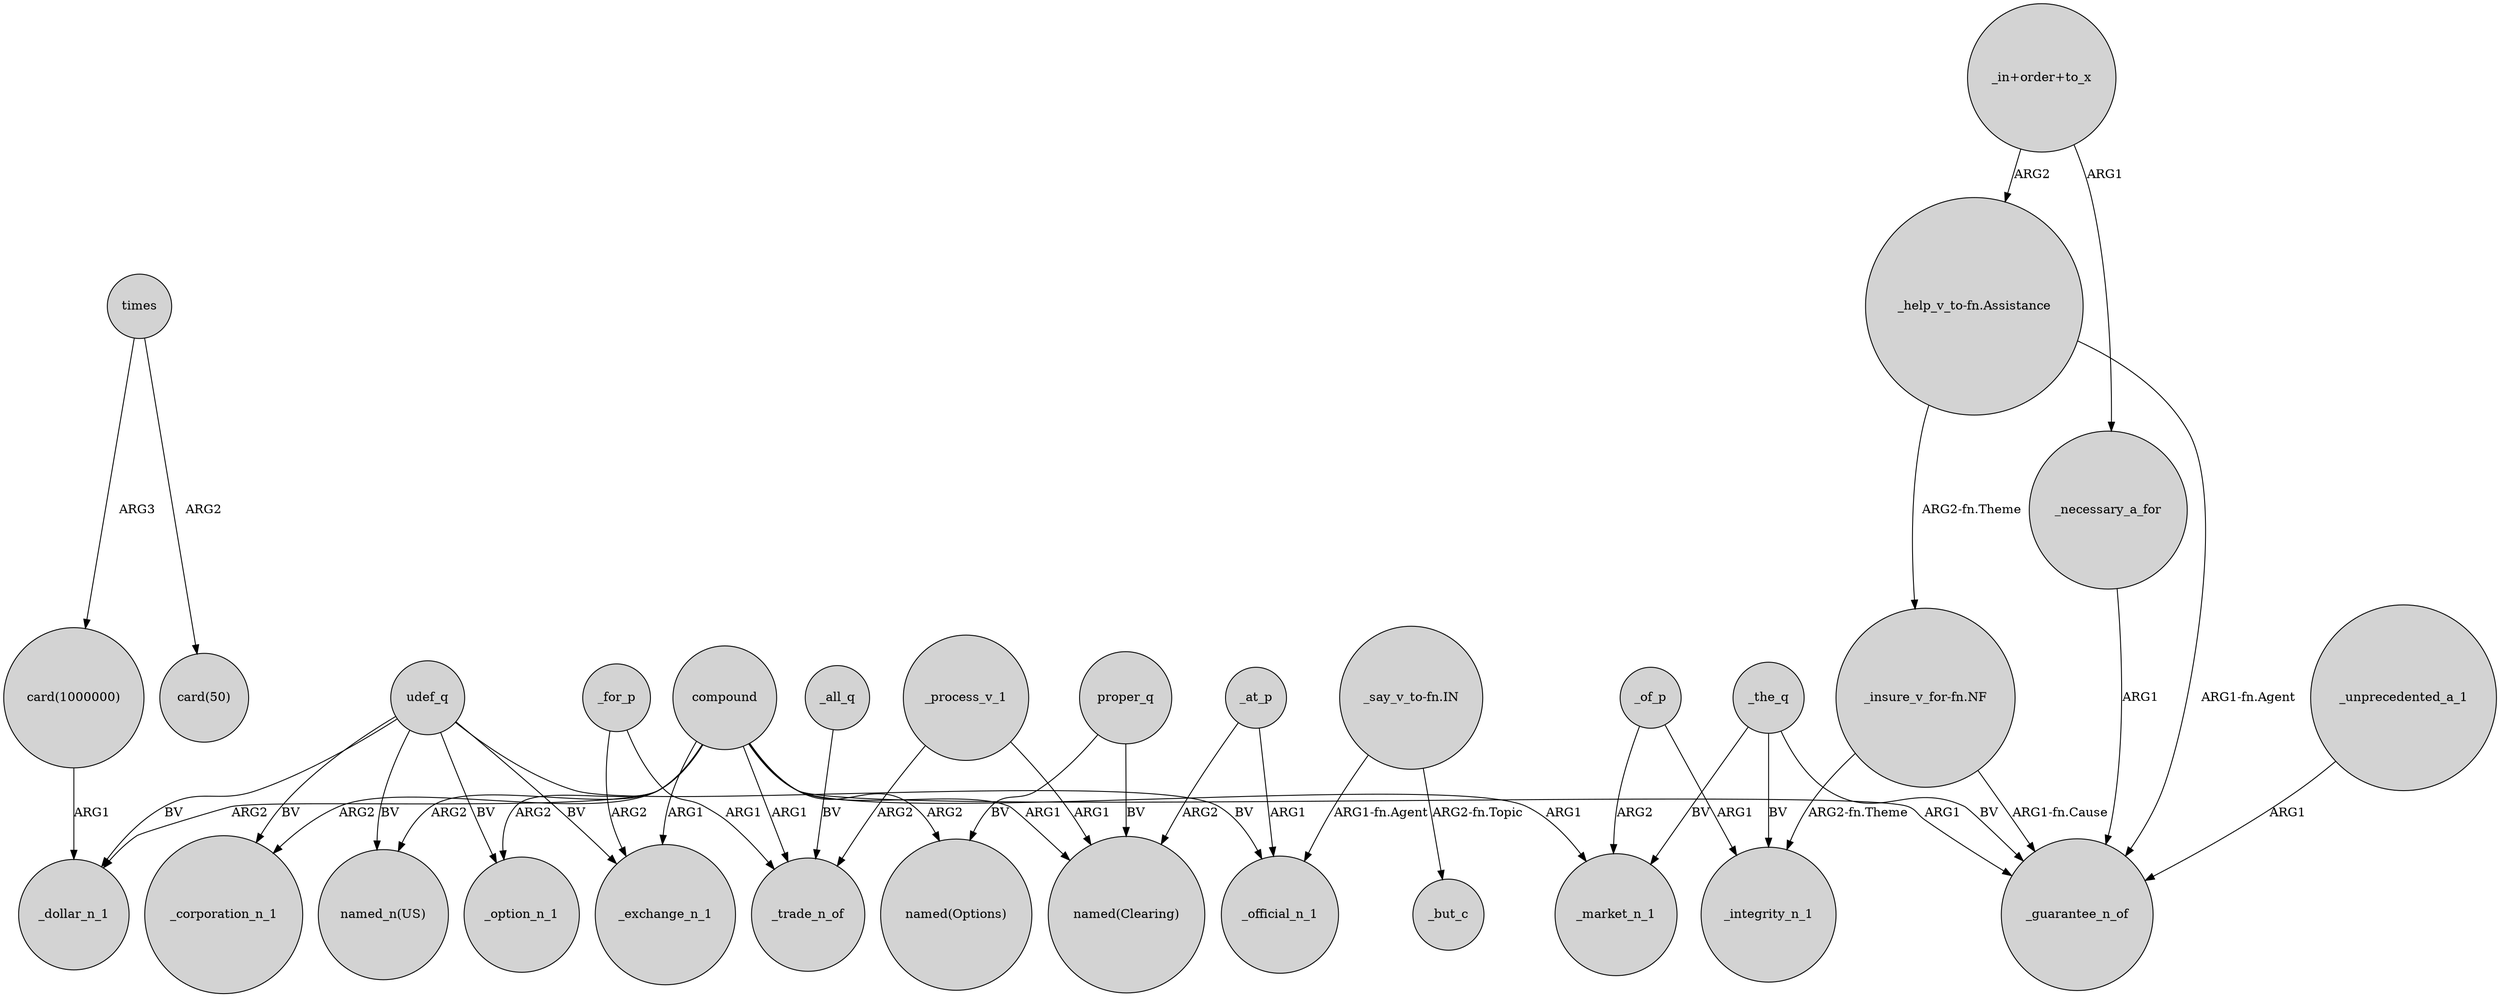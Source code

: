 digraph {
	node [shape=circle style=filled]
	times -> "card(50)" [label=ARG2]
	"card(1000000)" -> _dollar_n_1 [label=ARG1]
	udef_q -> "named_n(US)" [label=BV]
	compound -> "named(Options)" [label=ARG2]
	udef_q -> _option_n_1 [label=BV]
	compound -> "named(Clearing)" [label=ARG1]
	"_say_v_to-fn.IN" -> _official_n_1 [label="ARG1-fn.Agent"]
	compound -> _trade_n_of [label=ARG1]
	compound -> _corporation_n_1 [label=ARG2]
	"_insure_v_for-fn.NF" -> _guarantee_n_of [label="ARG1-fn.Cause"]
	_necessary_a_for -> _guarantee_n_of [label=ARG1]
	_unprecedented_a_1 -> _guarantee_n_of [label=ARG1]
	_the_q -> _guarantee_n_of [label=BV]
	compound -> "named_n(US)" [label=ARG2]
	"_help_v_to-fn.Assistance" -> _guarantee_n_of [label="ARG1-fn.Agent"]
	_of_p -> _market_n_1 [label=ARG2]
	"_say_v_to-fn.IN" -> _but_c [label="ARG2-fn.Topic"]
	udef_q -> _corporation_n_1 [label=BV]
	compound -> _option_n_1 [label=ARG2]
	_for_p -> _exchange_n_1 [label=ARG2]
	_process_v_1 -> "named(Clearing)" [label=ARG1]
	_at_p -> "named(Clearing)" [label=ARG2]
	udef_q -> _official_n_1 [label=BV]
	compound -> _exchange_n_1 [label=ARG1]
	times -> "card(1000000)" [label=ARG3]
	"_insure_v_for-fn.NF" -> _integrity_n_1 [label="ARG2-fn.Theme"]
	_the_q -> _integrity_n_1 [label=BV]
	_process_v_1 -> _trade_n_of [label=ARG2]
	"_help_v_to-fn.Assistance" -> "_insure_v_for-fn.NF" [label="ARG2-fn.Theme"]
	"_in+order+to_x" -> "_help_v_to-fn.Assistance" [label=ARG2]
	_of_p -> _integrity_n_1 [label=ARG1]
	_at_p -> _official_n_1 [label=ARG1]
	compound -> _guarantee_n_of [label=ARG1]
	compound -> _market_n_1 [label=ARG1]
	udef_q -> _exchange_n_1 [label=BV]
	_all_q -> _trade_n_of [label=BV]
	"_in+order+to_x" -> _necessary_a_for [label=ARG1]
	compound -> _dollar_n_1 [label=ARG2]
	_the_q -> _market_n_1 [label=BV]
	proper_q -> "named(Options)" [label=BV]
	_for_p -> _trade_n_of [label=ARG1]
	udef_q -> _dollar_n_1 [label=BV]
	proper_q -> "named(Clearing)" [label=BV]
}
